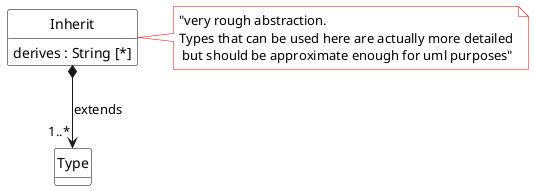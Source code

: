 @startuml Inherit
class Inherit {
    derives : String [*]
}

Inherit *--> "1..*" Type : extends

note right of Inherit : "very rough abstraction.\nTypes that can be used here are actually more detailed\n but should be approximate enough for uml purposes"
    

hide class circle
hide class methods

skinparam class {
    BackgroundColor White
    ArrowColor Black
    BorderColor Black
}

skinparam note {
    BackgroundColor White
    BorderColor Red
}
@enduml 
